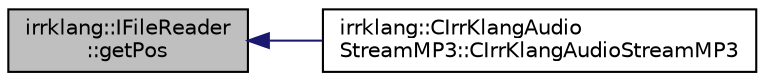 digraph "irrklang::IFileReader::getPos"
{
  bgcolor="transparent";
  edge [fontname="Helvetica",fontsize="10",labelfontname="Helvetica",labelfontsize="10"];
  node [fontname="Helvetica",fontsize="10",shape=record];
  rankdir="LR";
  Node1 [label="irrklang::IFileReader\l::getPos",height=0.2,width=0.4,color="black", fillcolor="grey75", style="filled", fontcolor="black"];
  Node1 -> Node2 [dir="back",color="midnightblue",fontsize="10",style="solid",fontname="Helvetica"];
  Node2 [label="irrklang::CIrrKlangAudio\lStreamMP3::CIrrKlangAudioStreamMP3",height=0.2,width=0.4,color="black",URL="$classirrklang_1_1CIrrKlangAudioStreamMP3.html#aa0525477376ae287275da88a17f4825d"];
}
